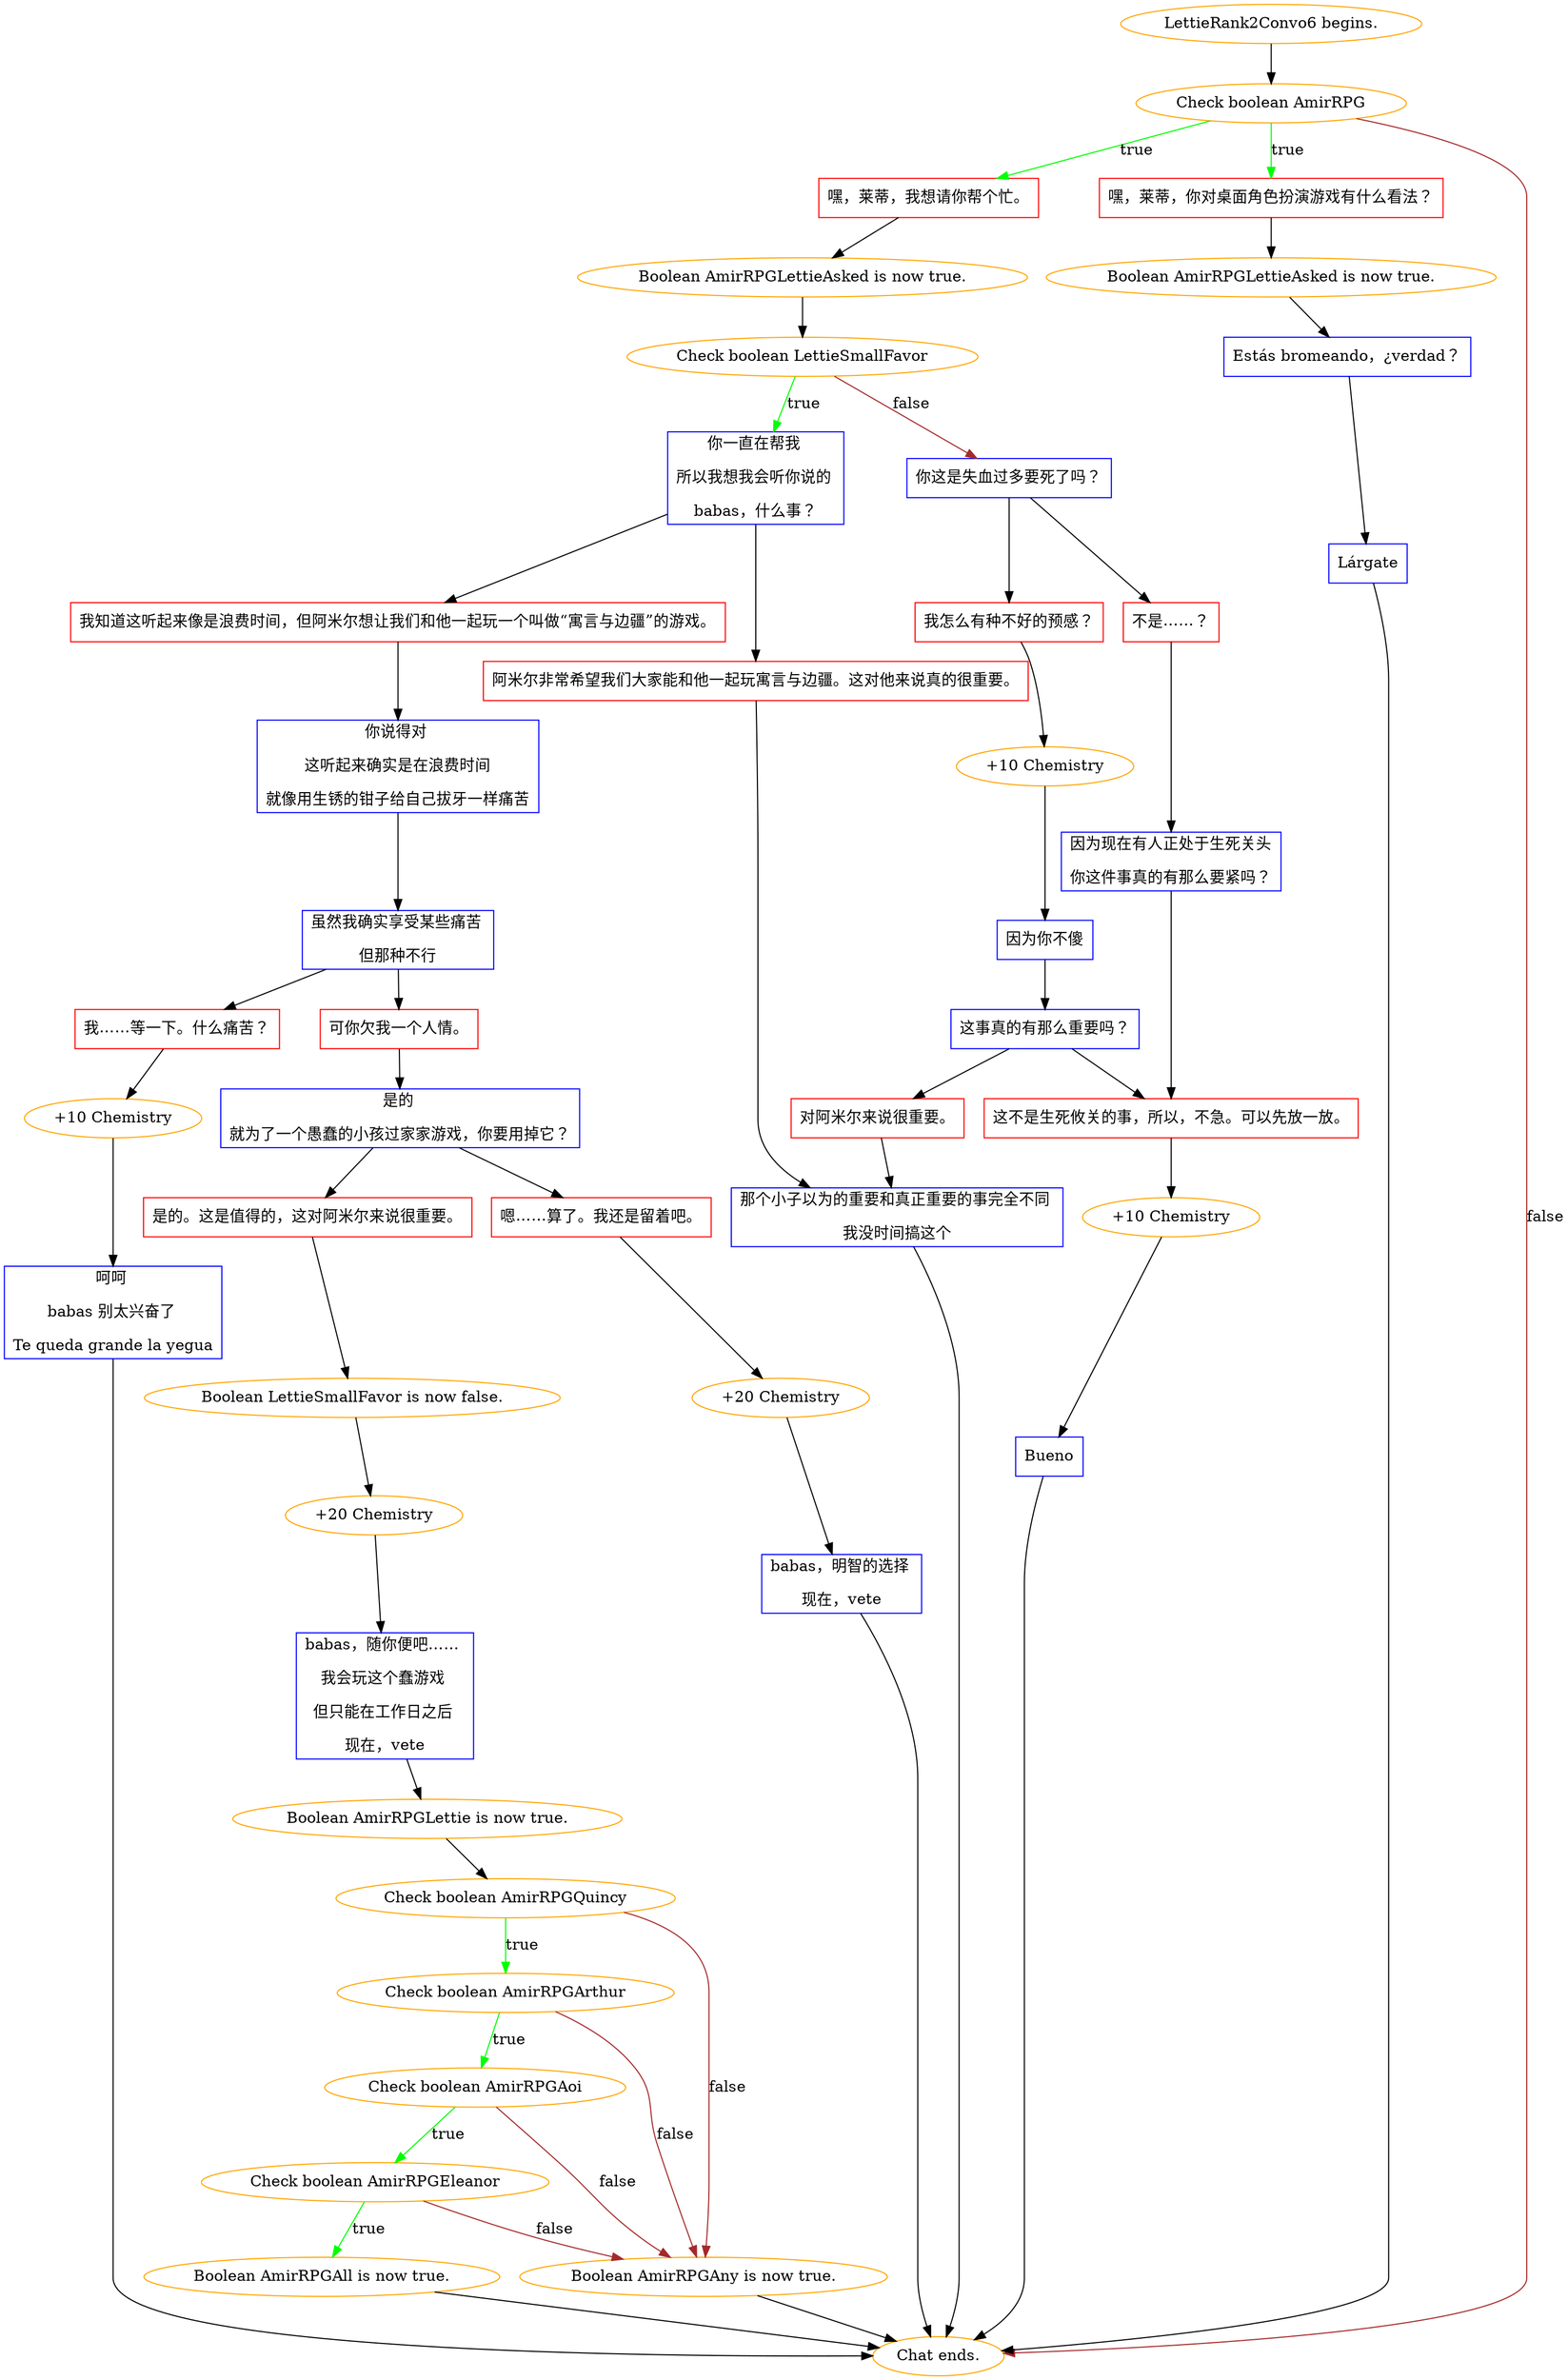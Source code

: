 digraph {
	"LettieRank2Convo6 begins." [color=orange];
		"LettieRank2Convo6 begins." -> j2950318430;
	j2950318430 [label="Check boolean AmirRPG",color=orange];
		j2950318430 -> j1683146933 [label=true,color=green];
		j2950318430 -> j4182467177 [label=true,color=green];
		j2950318430 -> "Chat ends." [label=false,color=brown];
	j1683146933 [label="嘿，莱蒂，我想请你帮个忙。",shape=box,color=red];
		j1683146933 -> j2794364090;
	j4182467177 [label="嘿，莱蒂，你对桌面角色扮演游戏有什么看法？",shape=box,color=red];
		j4182467177 -> j1026801070;
	"Chat ends." [color=orange];
	j2794364090 [label="Boolean AmirRPGLettieAsked is now true.",color=orange];
		j2794364090 -> j82736124;
	j1026801070 [label="Boolean AmirRPGLettieAsked is now true.",color=orange];
		j1026801070 -> j381419857;
	j82736124 [label="Check boolean LettieSmallFavor",color=orange];
		j82736124 -> j74675115 [label=true,color=green];
		j82736124 -> j3518394536 [label=false,color=brown];
	j381419857 [label="Estás bromeando，¿verdad？",shape=box,color=blue];
		j381419857 -> j1772042556;
	j74675115 [label="你一直在帮我 
所以我想我会听你说的 
babas，什么事？",shape=box,color=blue];
		j74675115 -> j3312955946;
		j74675115 -> j3261246102;
	j3518394536 [label="你这是失血过多要死了吗？",shape=box,color=blue];
		j3518394536 -> j965189997;
		j3518394536 -> j2253655784;
	j1772042556 [label="Lárgate",shape=box,color=blue];
		j1772042556 -> "Chat ends.";
	j3312955946 [label="我知道这听起来像是浪费时间，但阿米尔想让我们和他一起玩一个叫做“寓言与边疆”的游戏。",shape=box,color=red];
		j3312955946 -> j568266959;
	j3261246102 [label="阿米尔非常希望我们大家能和他一起玩寓言与边疆。这对他来说真的很重要。",shape=box,color=red];
		j3261246102 -> j2000971298;
	j965189997 [label="我怎么有种不好的预感？",shape=box,color=red];
		j965189997 -> j2699506619;
	j2253655784 [label="不是……？",shape=box,color=red];
		j2253655784 -> j1982821650;
	j568266959 [label="你说得对 
这听起来确实是在浪费时间
就像用生锈的钳子给自己拔牙一样痛苦",shape=box,color=blue];
		j568266959 -> j923063363;
	j2000971298 [label="那个小子以为的重要和真正重要的事完全不同 
我没时间搞这个",shape=box,color=blue];
		j2000971298 -> "Chat ends.";
	j2699506619 [label="+10 Chemistry",color=orange];
		j2699506619 -> j3837029524;
	j1982821650 [label="因为现在有人正处于生死关头
你这件事真的有那么要紧吗？",shape=box,color=blue];
		j1982821650 -> j948760721;
	j923063363 [label="虽然我确实享受某些痛苦 
但那种不行",shape=box,color=blue];
		j923063363 -> j608606967;
		j923063363 -> j147825326;
	j3837029524 [label="因为你不傻",shape=box,color=blue];
		j3837029524 -> j3975129464;
	j948760721 [label="这不是生死攸关的事，所以，不急。可以先放一放。",shape=box,color=red];
		j948760721 -> j1573561201;
	j608606967 [label="可你欠我一个人情。",shape=box,color=red];
		j608606967 -> j3537226796;
	j147825326 [label="我……等一下。什么痛苦？",shape=box,color=red];
		j147825326 -> j3918553449;
	j3975129464 [label="这事真的有那么重要吗？",shape=box,color=blue];
		j3975129464 -> j4128684672;
		j3975129464 -> j948760721;
	j1573561201 [label="+10 Chemistry",color=orange];
		j1573561201 -> j260461344;
	j3537226796 [label="是的 
就为了一个愚蠢的小孩过家家游戏，你要用掉它？",shape=box,color=blue];
		j3537226796 -> j2950973724;
		j3537226796 -> j1071044780;
	j3918553449 [label="+10 Chemistry",color=orange];
		j3918553449 -> j1288241400;
	j4128684672 [label="对阿米尔来说很重要。",shape=box,color=red];
		j4128684672 -> j2000971298;
	j260461344 [label="Bueno",shape=box,color=blue];
		j260461344 -> "Chat ends.";
	j2950973724 [label="是的。这是值得的，这对阿米尔来说很重要。",shape=box,color=red];
		j2950973724 -> j2456689419;
	j1071044780 [label="嗯……算了。我还是留着吧。",shape=box,color=red];
		j1071044780 -> j2204699767;
	j1288241400 [label="呵呵 
babas 别太兴奋了 
Te queda grande la yegua",shape=box,color=blue];
		j1288241400 -> "Chat ends.";
	j2456689419 [label="Boolean LettieSmallFavor is now false.",color=orange];
		j2456689419 -> j2643733042;
	j2204699767 [label="+20 Chemistry",color=orange];
		j2204699767 -> j3197975295;
	j2643733042 [label="+20 Chemistry",color=orange];
		j2643733042 -> j633749662;
	j3197975295 [label="babas，明智的选择 
现在，vete",shape=box,color=blue];
		j3197975295 -> "Chat ends.";
	j633749662 [label="babas，随你便吧…… 
我会玩这个蠢游戏 
但只能在工作日之后 
现在，vete",shape=box,color=blue];
		j633749662 -> j952113720;
	j952113720 [label="Boolean AmirRPGLettie is now true.",color=orange];
		j952113720 -> j2581000439;
	j2581000439 [label="Check boolean AmirRPGQuincy",color=orange];
		j2581000439 -> j3146717934 [label=true,color=green];
		j2581000439 -> j1692268193 [label=false,color=brown];
	j3146717934 [label="Check boolean AmirRPGArthur",color=orange];
		j3146717934 -> j655855753 [label=true,color=green];
		j3146717934 -> j1692268193 [label=false,color=brown];
	j1692268193 [label="Boolean AmirRPGAny is now true.",color=orange];
		j1692268193 -> "Chat ends.";
	j655855753 [label="Check boolean AmirRPGAoi",color=orange];
		j655855753 -> j2643568913 [label=true,color=green];
		j655855753 -> j1692268193 [label=false,color=brown];
	j2643568913 [label="Check boolean AmirRPGEleanor",color=orange];
		j2643568913 -> j3798570005 [label=true,color=green];
		j2643568913 -> j1692268193 [label=false,color=brown];
	j3798570005 [label="Boolean AmirRPGAll is now true.",color=orange];
		j3798570005 -> "Chat ends.";
}